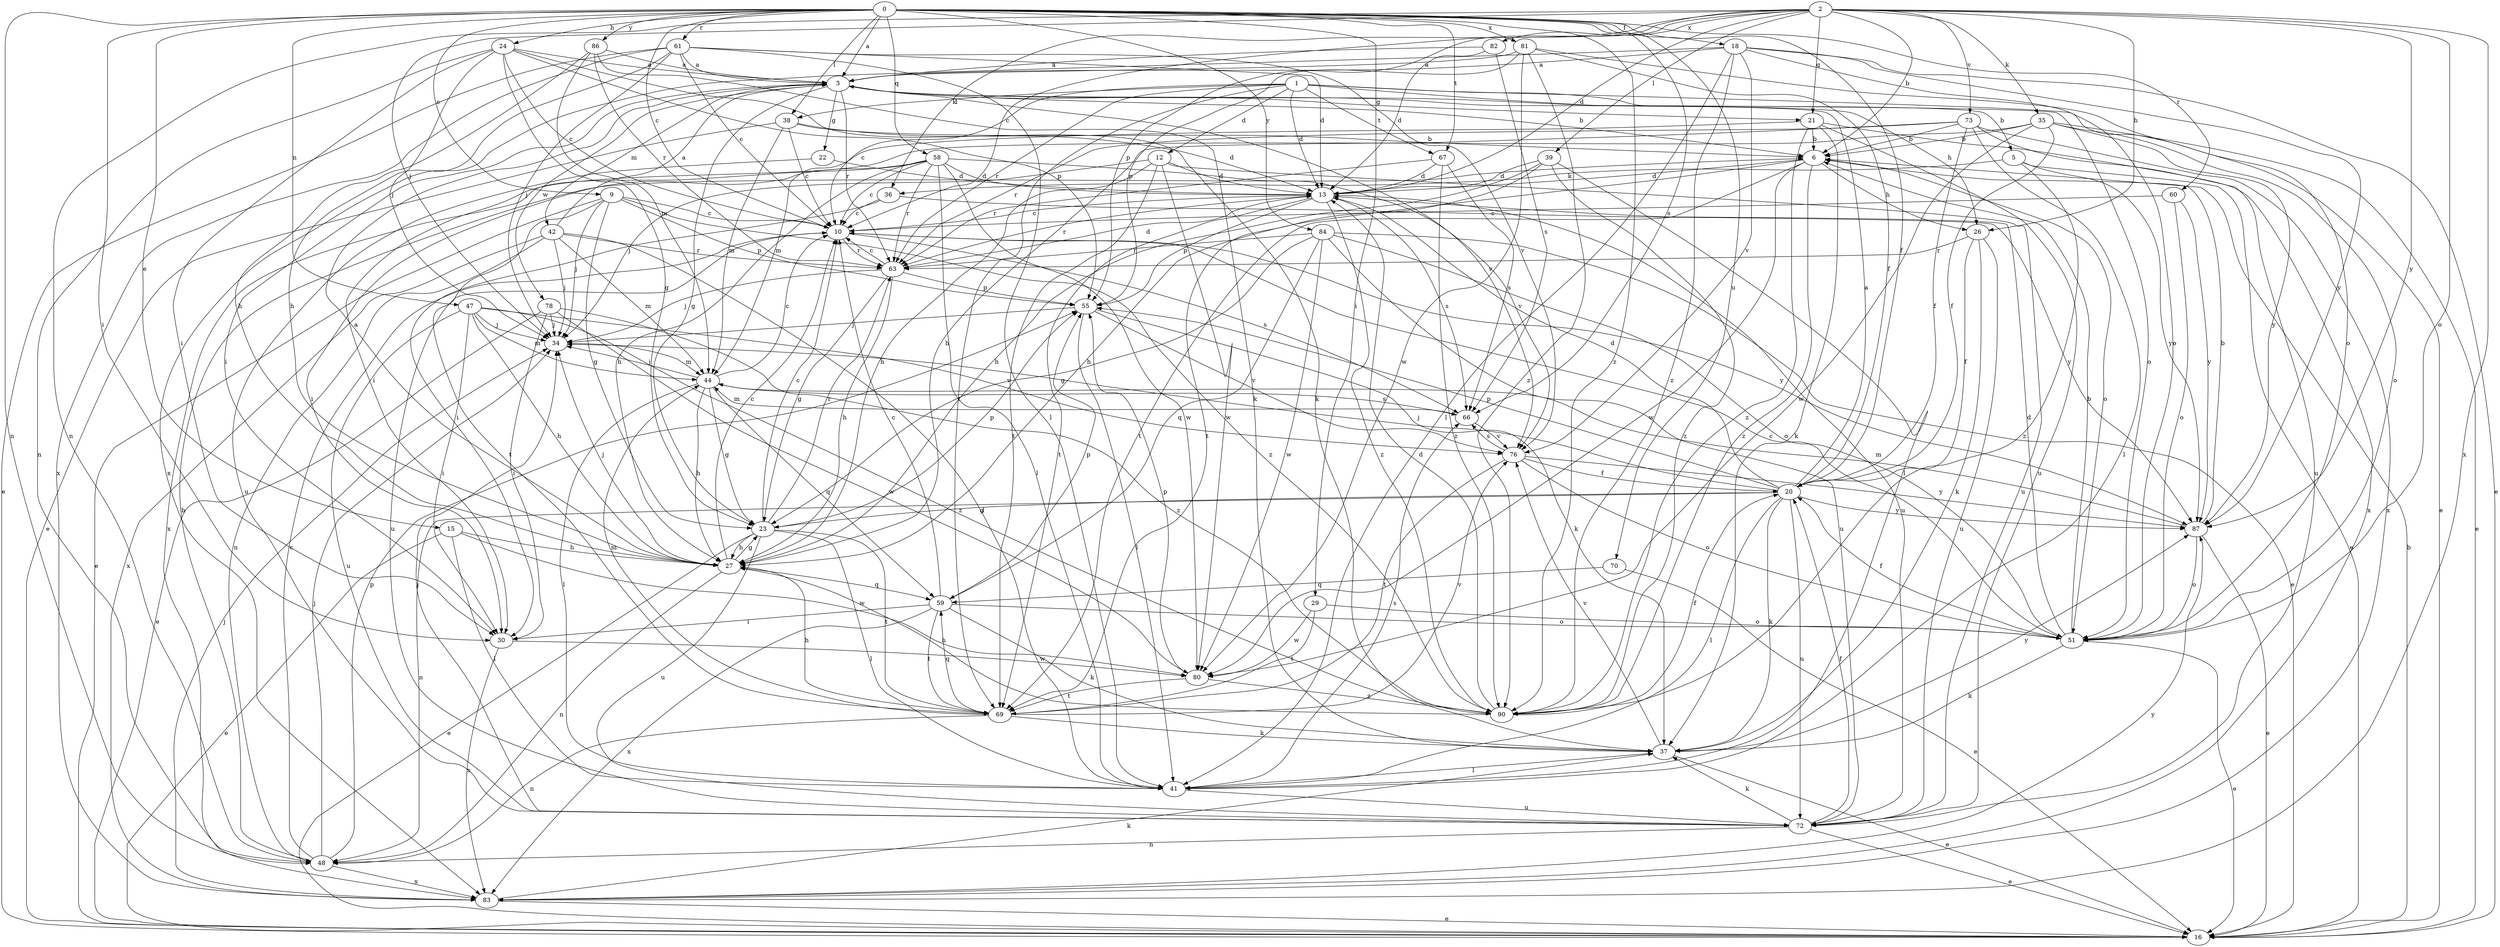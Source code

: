 strict digraph  {
0;
1;
2;
3;
5;
6;
9;
10;
12;
13;
15;
16;
18;
20;
21;
22;
23;
24;
26;
27;
29;
30;
34;
35;
36;
37;
38;
39;
41;
42;
44;
47;
48;
51;
55;
58;
59;
60;
61;
63;
66;
67;
69;
70;
72;
73;
76;
78;
80;
81;
82;
83;
84;
86;
87;
90;
0 -> 3  [label=a];
0 -> 9  [label=c];
0 -> 10  [label=c];
0 -> 15  [label=e];
0 -> 18  [label=f];
0 -> 20  [label=f];
0 -> 24  [label=h];
0 -> 29  [label=i];
0 -> 30  [label=i];
0 -> 38  [label=l];
0 -> 47  [label=n];
0 -> 48  [label=n];
0 -> 58  [label=q];
0 -> 60  [label=r];
0 -> 61  [label=r];
0 -> 66  [label=s];
0 -> 67  [label=t];
0 -> 70  [label=u];
0 -> 81  [label=x];
0 -> 84  [label=y];
0 -> 86  [label=y];
0 -> 90  [label=z];
1 -> 5  [label=b];
1 -> 10  [label=c];
1 -> 12  [label=d];
1 -> 13  [label=d];
1 -> 16  [label=e];
1 -> 26  [label=h];
1 -> 38  [label=l];
1 -> 63  [label=r];
1 -> 67  [label=t];
1 -> 69  [label=t];
2 -> 6  [label=b];
2 -> 10  [label=c];
2 -> 13  [label=d];
2 -> 21  [label=g];
2 -> 26  [label=h];
2 -> 34  [label=j];
2 -> 35  [label=k];
2 -> 36  [label=k];
2 -> 39  [label=l];
2 -> 48  [label=n];
2 -> 51  [label=o];
2 -> 55  [label=p];
2 -> 73  [label=v];
2 -> 82  [label=x];
2 -> 83  [label=x];
2 -> 87  [label=y];
3 -> 6  [label=b];
3 -> 21  [label=g];
3 -> 22  [label=g];
3 -> 23  [label=g];
3 -> 30  [label=i];
3 -> 42  [label=m];
3 -> 51  [label=o];
3 -> 63  [label=r];
3 -> 76  [label=v];
3 -> 78  [label=w];
5 -> 16  [label=e];
5 -> 36  [label=k];
5 -> 87  [label=y];
5 -> 90  [label=z];
6 -> 13  [label=d];
6 -> 26  [label=h];
6 -> 27  [label=h];
6 -> 51  [label=o];
6 -> 69  [label=t];
6 -> 80  [label=w];
6 -> 90  [label=z];
9 -> 10  [label=c];
9 -> 16  [label=e];
9 -> 23  [label=g];
9 -> 34  [label=j];
9 -> 55  [label=p];
9 -> 69  [label=t];
9 -> 90  [label=z];
10 -> 63  [label=r];
10 -> 66  [label=s];
10 -> 72  [label=u];
10 -> 87  [label=y];
12 -> 13  [label=d];
12 -> 27  [label=h];
12 -> 34  [label=j];
12 -> 69  [label=t];
12 -> 72  [label=u];
12 -> 80  [label=w];
13 -> 10  [label=c];
13 -> 55  [label=p];
13 -> 63  [label=r];
13 -> 66  [label=s];
13 -> 69  [label=t];
13 -> 72  [label=u];
13 -> 90  [label=z];
15 -> 16  [label=e];
15 -> 27  [label=h];
15 -> 41  [label=l];
15 -> 80  [label=w];
16 -> 6  [label=b];
18 -> 3  [label=a];
18 -> 16  [label=e];
18 -> 41  [label=l];
18 -> 51  [label=o];
18 -> 76  [label=v];
18 -> 83  [label=x];
18 -> 87  [label=y];
18 -> 90  [label=z];
20 -> 3  [label=a];
20 -> 13  [label=d];
20 -> 23  [label=g];
20 -> 34  [label=j];
20 -> 37  [label=k];
20 -> 41  [label=l];
20 -> 48  [label=n];
20 -> 55  [label=p];
20 -> 72  [label=u];
20 -> 87  [label=y];
21 -> 6  [label=b];
21 -> 37  [label=k];
21 -> 44  [label=m];
21 -> 72  [label=u];
21 -> 83  [label=x];
21 -> 90  [label=z];
22 -> 13  [label=d];
22 -> 72  [label=u];
23 -> 10  [label=c];
23 -> 16  [label=e];
23 -> 27  [label=h];
23 -> 41  [label=l];
23 -> 55  [label=p];
23 -> 63  [label=r];
23 -> 69  [label=t];
23 -> 72  [label=u];
24 -> 3  [label=a];
24 -> 10  [label=c];
24 -> 23  [label=g];
24 -> 30  [label=i];
24 -> 34  [label=j];
24 -> 37  [label=k];
24 -> 48  [label=n];
24 -> 55  [label=p];
26 -> 20  [label=f];
26 -> 37  [label=k];
26 -> 63  [label=r];
26 -> 72  [label=u];
27 -> 3  [label=a];
27 -> 10  [label=c];
27 -> 23  [label=g];
27 -> 34  [label=j];
27 -> 48  [label=n];
27 -> 59  [label=q];
29 -> 51  [label=o];
29 -> 69  [label=t];
29 -> 80  [label=w];
30 -> 80  [label=w];
30 -> 83  [label=x];
34 -> 44  [label=m];
35 -> 6  [label=b];
35 -> 16  [label=e];
35 -> 20  [label=f];
35 -> 30  [label=i];
35 -> 51  [label=o];
35 -> 80  [label=w];
35 -> 87  [label=y];
36 -> 10  [label=c];
36 -> 30  [label=i];
36 -> 87  [label=y];
37 -> 16  [label=e];
37 -> 41  [label=l];
37 -> 76  [label=v];
37 -> 87  [label=y];
38 -> 6  [label=b];
38 -> 10  [label=c];
38 -> 13  [label=d];
38 -> 16  [label=e];
38 -> 44  [label=m];
39 -> 13  [label=d];
39 -> 27  [label=h];
39 -> 41  [label=l];
39 -> 69  [label=t];
39 -> 90  [label=z];
41 -> 66  [label=s];
41 -> 72  [label=u];
42 -> 3  [label=a];
42 -> 34  [label=j];
42 -> 41  [label=l];
42 -> 44  [label=m];
42 -> 48  [label=n];
42 -> 63  [label=r];
42 -> 83  [label=x];
44 -> 10  [label=c];
44 -> 23  [label=g];
44 -> 27  [label=h];
44 -> 34  [label=j];
44 -> 41  [label=l];
44 -> 59  [label=q];
44 -> 66  [label=s];
47 -> 27  [label=h];
47 -> 30  [label=i];
47 -> 34  [label=j];
47 -> 44  [label=m];
47 -> 72  [label=u];
47 -> 76  [label=v];
47 -> 90  [label=z];
48 -> 6  [label=b];
48 -> 10  [label=c];
48 -> 34  [label=j];
48 -> 55  [label=p];
48 -> 83  [label=x];
51 -> 6  [label=b];
51 -> 10  [label=c];
51 -> 13  [label=d];
51 -> 16  [label=e];
51 -> 20  [label=f];
51 -> 37  [label=k];
55 -> 34  [label=j];
55 -> 37  [label=k];
55 -> 41  [label=l];
55 -> 76  [label=v];
58 -> 10  [label=c];
58 -> 13  [label=d];
58 -> 27  [label=h];
58 -> 30  [label=i];
58 -> 41  [label=l];
58 -> 63  [label=r];
58 -> 76  [label=v];
58 -> 80  [label=w];
58 -> 83  [label=x];
59 -> 10  [label=c];
59 -> 30  [label=i];
59 -> 37  [label=k];
59 -> 51  [label=o];
59 -> 55  [label=p];
59 -> 69  [label=t];
59 -> 83  [label=x];
60 -> 10  [label=c];
60 -> 51  [label=o];
60 -> 87  [label=y];
61 -> 3  [label=a];
61 -> 10  [label=c];
61 -> 13  [label=d];
61 -> 16  [label=e];
61 -> 27  [label=h];
61 -> 34  [label=j];
61 -> 41  [label=l];
61 -> 76  [label=v];
61 -> 83  [label=x];
63 -> 10  [label=c];
63 -> 13  [label=d];
63 -> 23  [label=g];
63 -> 27  [label=h];
63 -> 34  [label=j];
63 -> 55  [label=p];
66 -> 44  [label=m];
66 -> 76  [label=v];
67 -> 13  [label=d];
67 -> 63  [label=r];
67 -> 66  [label=s];
67 -> 90  [label=z];
69 -> 27  [label=h];
69 -> 37  [label=k];
69 -> 44  [label=m];
69 -> 48  [label=n];
69 -> 59  [label=q];
69 -> 76  [label=v];
70 -> 16  [label=e];
70 -> 59  [label=q];
72 -> 16  [label=e];
72 -> 20  [label=f];
72 -> 34  [label=j];
72 -> 37  [label=k];
72 -> 48  [label=n];
73 -> 6  [label=b];
73 -> 20  [label=f];
73 -> 27  [label=h];
73 -> 41  [label=l];
73 -> 63  [label=r];
73 -> 72  [label=u];
73 -> 83  [label=x];
76 -> 20  [label=f];
76 -> 51  [label=o];
76 -> 66  [label=s];
76 -> 69  [label=t];
76 -> 87  [label=y];
78 -> 16  [label=e];
78 -> 30  [label=i];
78 -> 34  [label=j];
78 -> 80  [label=w];
78 -> 90  [label=z];
80 -> 55  [label=p];
80 -> 69  [label=t];
80 -> 90  [label=z];
81 -> 3  [label=a];
81 -> 20  [label=f];
81 -> 51  [label=o];
81 -> 55  [label=p];
81 -> 80  [label=w];
81 -> 90  [label=z];
82 -> 3  [label=a];
82 -> 13  [label=d];
82 -> 66  [label=s];
83 -> 16  [label=e];
83 -> 34  [label=j];
83 -> 37  [label=k];
83 -> 87  [label=y];
84 -> 16  [label=e];
84 -> 23  [label=g];
84 -> 51  [label=o];
84 -> 59  [label=q];
84 -> 63  [label=r];
84 -> 72  [label=u];
84 -> 80  [label=w];
86 -> 3  [label=a];
86 -> 27  [label=h];
86 -> 37  [label=k];
86 -> 44  [label=m];
86 -> 63  [label=r];
87 -> 6  [label=b];
87 -> 16  [label=e];
87 -> 44  [label=m];
87 -> 51  [label=o];
90 -> 13  [label=d];
90 -> 20  [label=f];
90 -> 27  [label=h];
}
